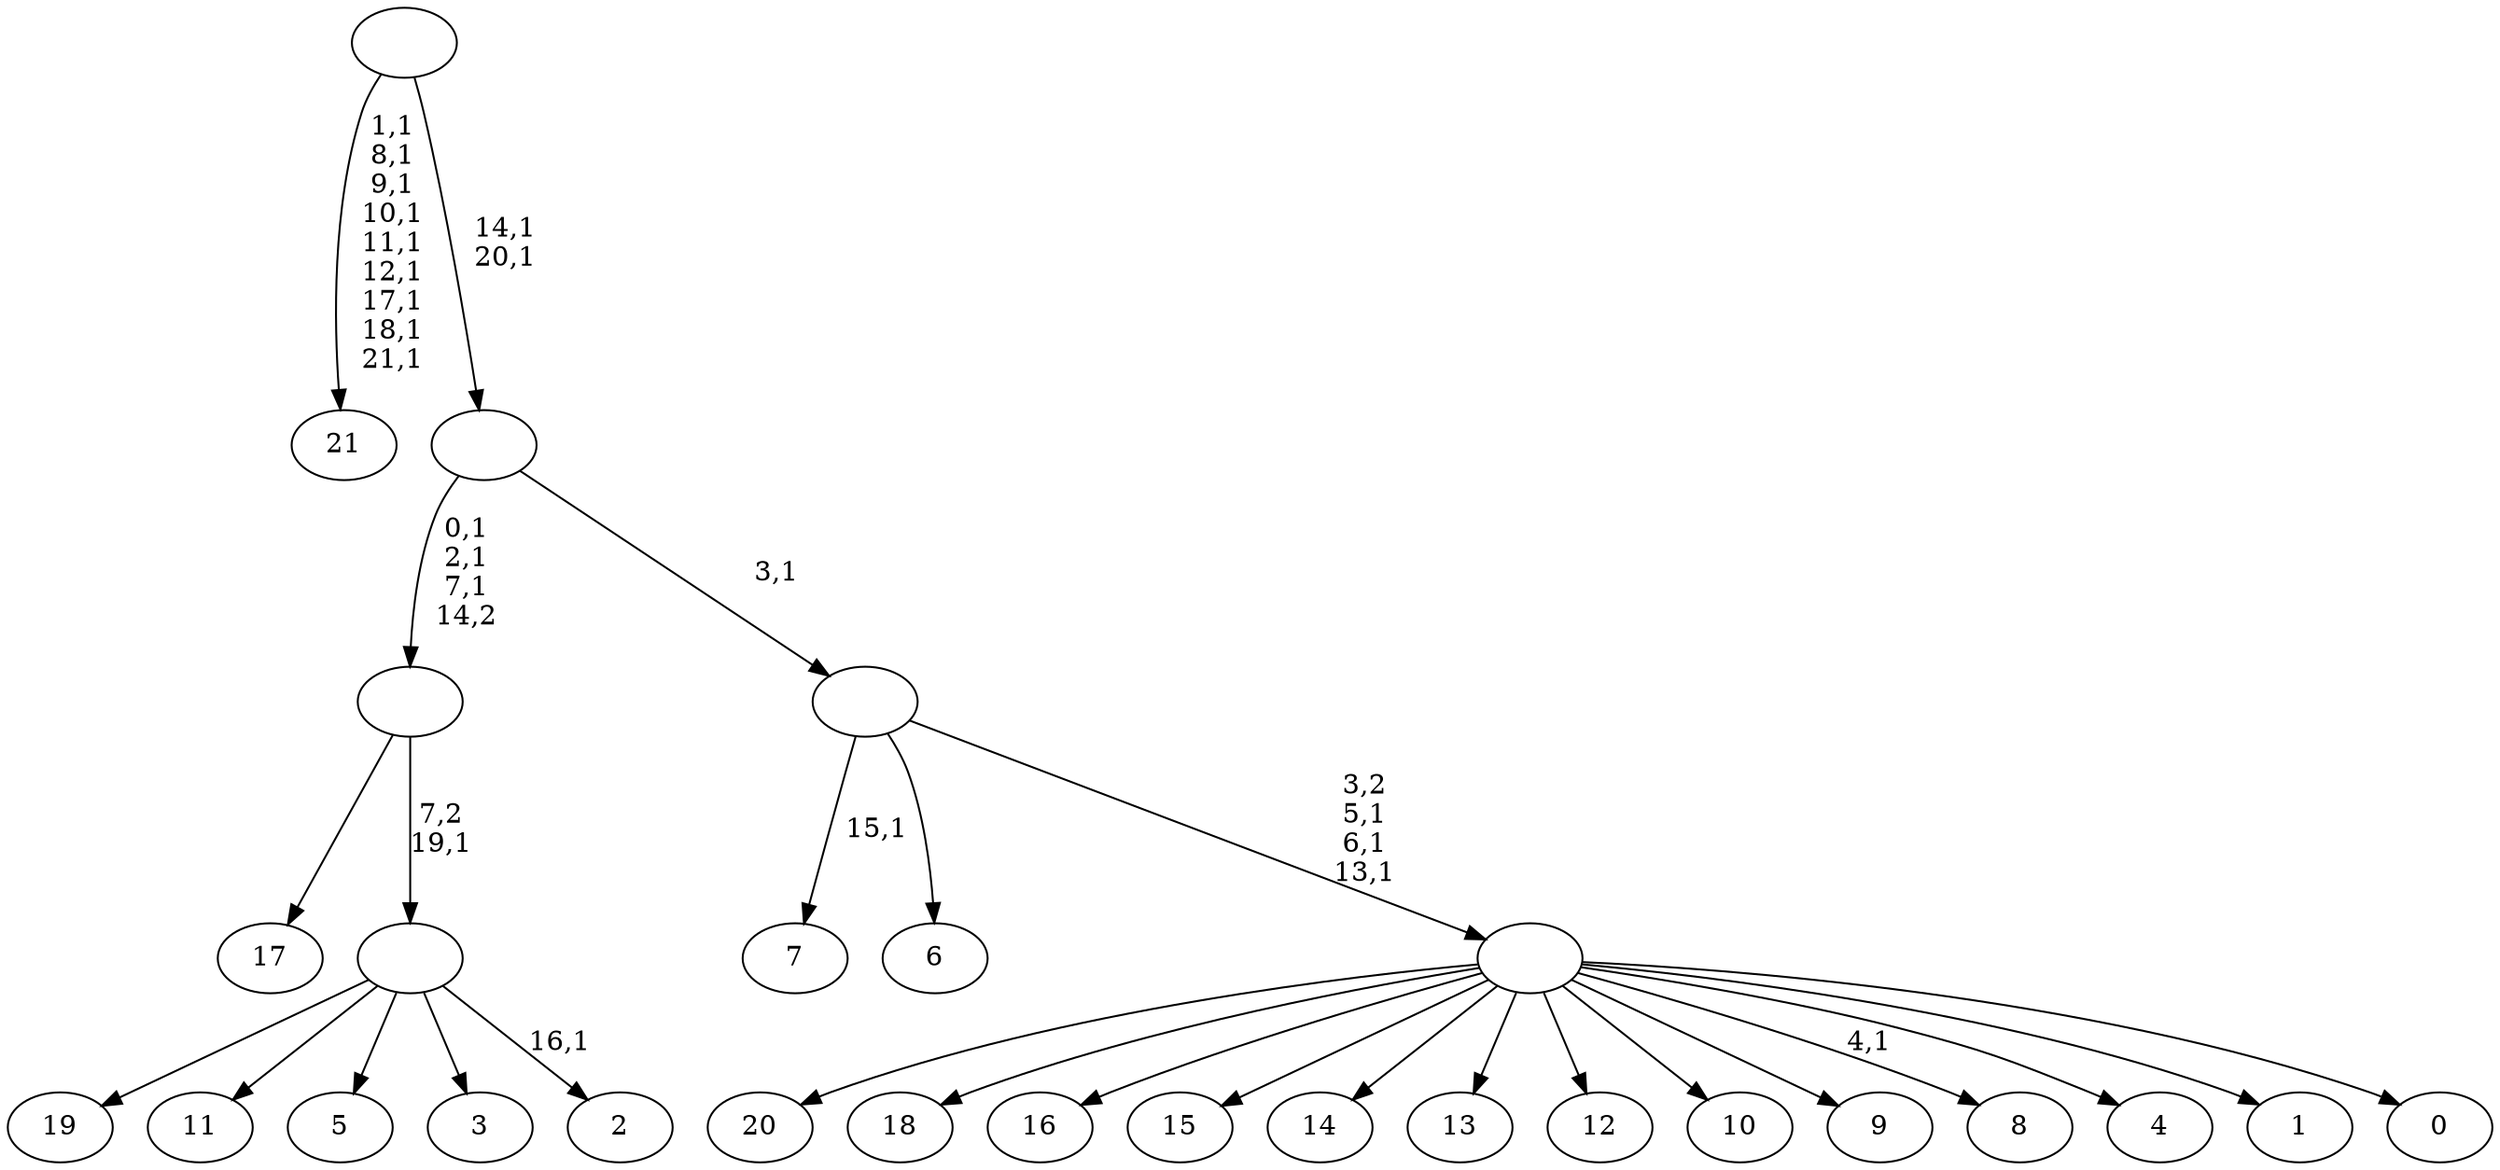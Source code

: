 digraph T {
	44 [label="21"]
	34 [label="20"]
	33 [label="19"]
	32 [label="18"]
	31 [label="17"]
	30 [label="16"]
	29 [label="15"]
	28 [label="14"]
	27 [label="13"]
	26 [label="12"]
	25 [label="11"]
	24 [label="10"]
	23 [label="9"]
	22 [label="8"]
	20 [label="7"]
	18 [label="6"]
	17 [label="5"]
	16 [label="4"]
	15 [label="3"]
	14 [label="2"]
	12 [label=""]
	11 [label=""]
	8 [label="1"]
	7 [label="0"]
	6 [label=""]
	3 [label=""]
	2 [label=""]
	0 [label=""]
	12 -> 14 [label="16,1"]
	12 -> 33 [label=""]
	12 -> 25 [label=""]
	12 -> 17 [label=""]
	12 -> 15 [label=""]
	11 -> 31 [label=""]
	11 -> 12 [label="7,2\n19,1"]
	6 -> 22 [label="4,1"]
	6 -> 34 [label=""]
	6 -> 32 [label=""]
	6 -> 30 [label=""]
	6 -> 29 [label=""]
	6 -> 28 [label=""]
	6 -> 27 [label=""]
	6 -> 26 [label=""]
	6 -> 24 [label=""]
	6 -> 23 [label=""]
	6 -> 16 [label=""]
	6 -> 8 [label=""]
	6 -> 7 [label=""]
	3 -> 6 [label="3,2\n5,1\n6,1\n13,1"]
	3 -> 20 [label="15,1"]
	3 -> 18 [label=""]
	2 -> 11 [label="0,1\n2,1\n7,1\n14,2"]
	2 -> 3 [label="3,1"]
	0 -> 2 [label="14,1\n20,1"]
	0 -> 44 [label="1,1\n8,1\n9,1\n10,1\n11,1\n12,1\n17,1\n18,1\n21,1"]
}
